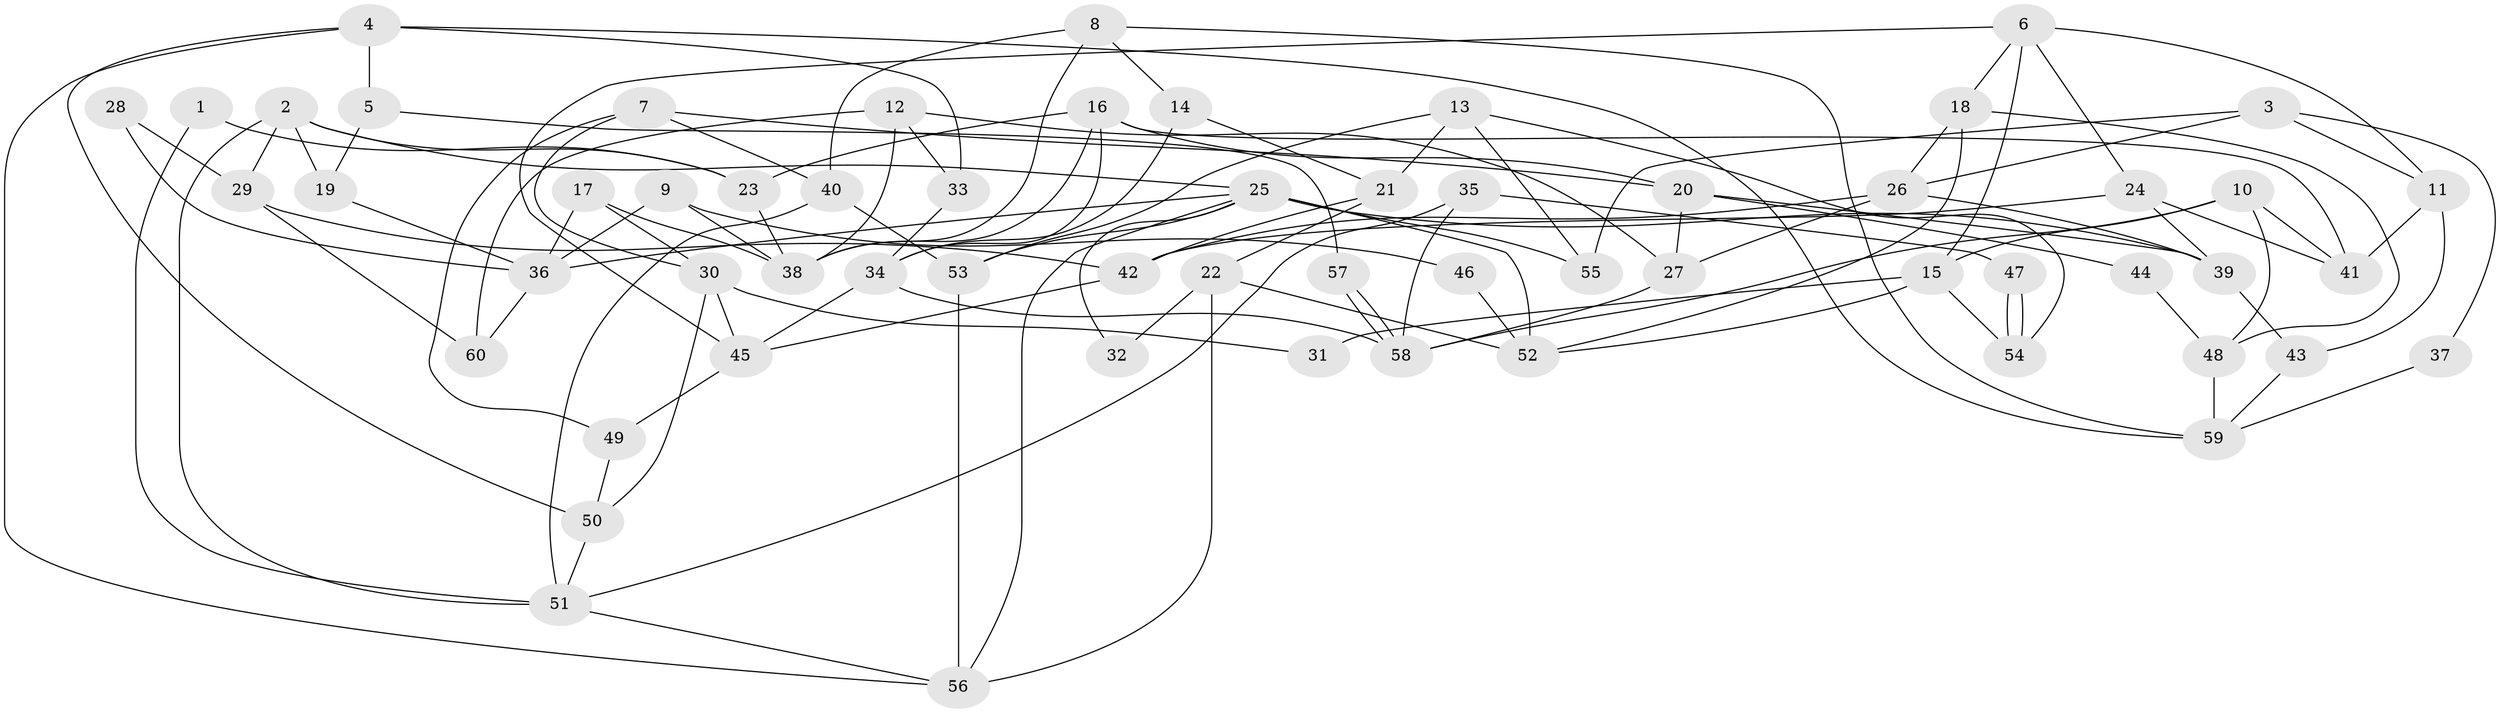 // coarse degree distribution, {7: 0.20833333333333334, 12: 0.041666666666666664, 10: 0.125, 3: 0.125, 4: 0.25, 5: 0.16666666666666666, 2: 0.08333333333333333}
// Generated by graph-tools (version 1.1) at 2025/18/03/04/25 18:18:32]
// undirected, 60 vertices, 120 edges
graph export_dot {
graph [start="1"]
  node [color=gray90,style=filled];
  1;
  2;
  3;
  4;
  5;
  6;
  7;
  8;
  9;
  10;
  11;
  12;
  13;
  14;
  15;
  16;
  17;
  18;
  19;
  20;
  21;
  22;
  23;
  24;
  25;
  26;
  27;
  28;
  29;
  30;
  31;
  32;
  33;
  34;
  35;
  36;
  37;
  38;
  39;
  40;
  41;
  42;
  43;
  44;
  45;
  46;
  47;
  48;
  49;
  50;
  51;
  52;
  53;
  54;
  55;
  56;
  57;
  58;
  59;
  60;
  1 -- 23;
  1 -- 51;
  2 -- 25;
  2 -- 51;
  2 -- 19;
  2 -- 23;
  2 -- 29;
  3 -- 26;
  3 -- 55;
  3 -- 11;
  3 -- 37;
  4 -- 50;
  4 -- 56;
  4 -- 5;
  4 -- 33;
  4 -- 59;
  5 -- 19;
  5 -- 57;
  6 -- 45;
  6 -- 11;
  6 -- 15;
  6 -- 18;
  6 -- 24;
  7 -- 40;
  7 -- 20;
  7 -- 30;
  7 -- 49;
  8 -- 14;
  8 -- 59;
  8 -- 38;
  8 -- 40;
  9 -- 38;
  9 -- 36;
  9 -- 46;
  10 -- 58;
  10 -- 41;
  10 -- 15;
  10 -- 48;
  11 -- 41;
  11 -- 43;
  12 -- 38;
  12 -- 27;
  12 -- 33;
  12 -- 60;
  13 -- 21;
  13 -- 54;
  13 -- 53;
  13 -- 55;
  14 -- 34;
  14 -- 21;
  15 -- 31;
  15 -- 52;
  15 -- 54;
  16 -- 23;
  16 -- 34;
  16 -- 20;
  16 -- 38;
  16 -- 41;
  17 -- 38;
  17 -- 30;
  17 -- 36;
  18 -- 52;
  18 -- 26;
  18 -- 48;
  19 -- 36;
  20 -- 39;
  20 -- 27;
  20 -- 44;
  21 -- 42;
  21 -- 22;
  22 -- 56;
  22 -- 52;
  22 -- 32;
  23 -- 38;
  24 -- 39;
  24 -- 41;
  24 -- 42;
  25 -- 36;
  25 -- 53;
  25 -- 32;
  25 -- 39;
  25 -- 52;
  25 -- 55;
  25 -- 56;
  26 -- 39;
  26 -- 27;
  26 -- 42;
  27 -- 58;
  28 -- 36;
  28 -- 29;
  29 -- 42;
  29 -- 60;
  30 -- 45;
  30 -- 31;
  30 -- 50;
  33 -- 34;
  34 -- 58;
  34 -- 45;
  35 -- 51;
  35 -- 58;
  35 -- 47;
  36 -- 60;
  37 -- 59;
  39 -- 43;
  40 -- 53;
  40 -- 51;
  42 -- 45;
  43 -- 59;
  44 -- 48;
  45 -- 49;
  46 -- 52;
  47 -- 54;
  47 -- 54;
  48 -- 59;
  49 -- 50;
  50 -- 51;
  51 -- 56;
  53 -- 56;
  57 -- 58;
  57 -- 58;
}
